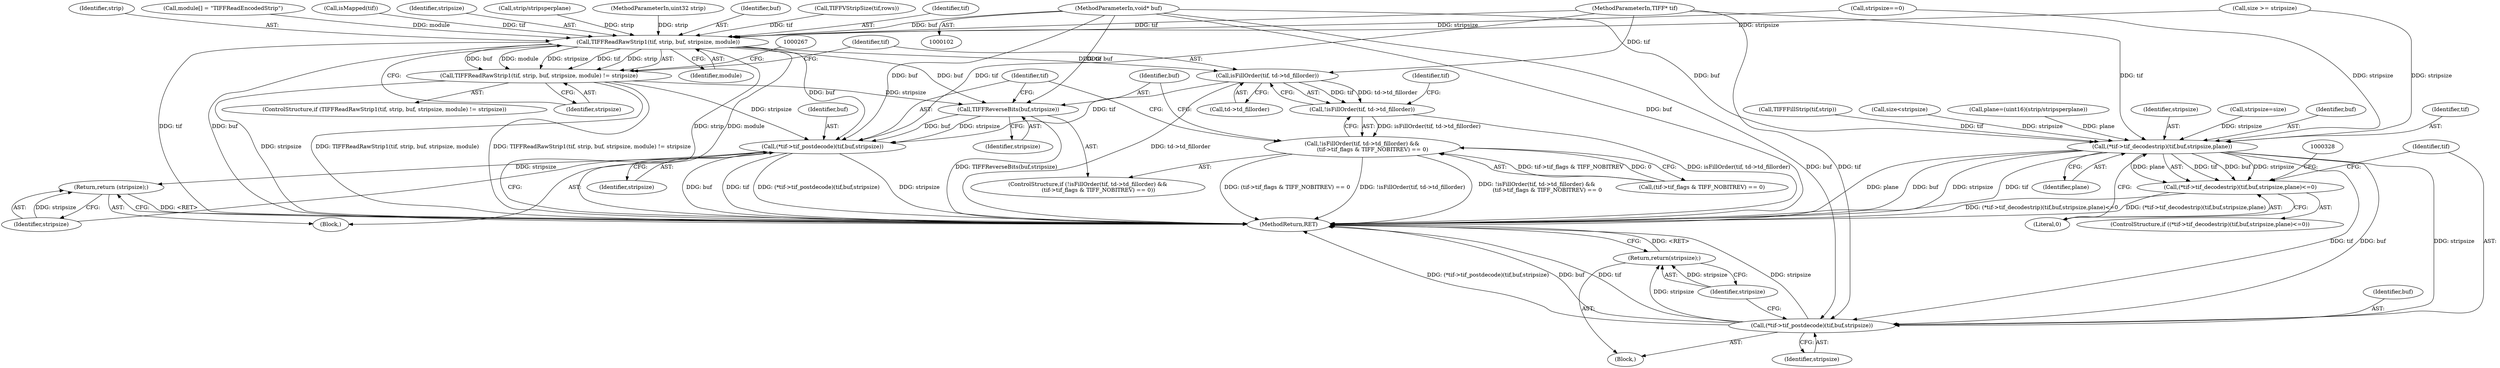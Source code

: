 digraph "0_libtiff_438274f938e046d33cb0e1230b41da32ffe223e1@pointer" {
"1000105" [label="(MethodParameterIn,void* buf)"];
"1000258" [label="(Call,TIFFReadRawStrip1(tif, strip, buf, stripsize, module))"];
"1000257" [label="(Call,TIFFReadRawStrip1(tif, strip, buf, stripsize, module) != stripsize)"];
"1000285" [label="(Call,TIFFReverseBits(buf,stripsize))"];
"1000288" [label="(Call,(*tif->tif_postdecode)(tif,buf,stripsize))"];
"1000292" [label="(Return,return (stripsize);)"];
"1000273" [label="(Call,isFillOrder(tif, td->td_fillorder))"];
"1000272" [label="(Call,!isFillOrder(tif, td->td_fillorder))"];
"1000271" [label="(Call,!isFillOrder(tif, td->td_fillorder) &&\n            (tif->tif_flags & TIFF_NOBITREV) == 0)"];
"1000320" [label="(Call,(*tif->tif_decodestrip)(tif,buf,stripsize,plane))"];
"1000319" [label="(Call,(*tif->tif_decodestrip)(tif,buf,stripsize,plane)<=0)"];
"1000331" [label="(Call,(*tif->tif_postdecode)(tif,buf,stripsize))"];
"1000335" [label="(Return,return(stripsize);)"];
"1000255" [label="(Block,)"];
"1000258" [label="(Call,TIFFReadRawStrip1(tif, strip, buf, stripsize, module))"];
"1000288" [label="(Call,(*tif->tif_postdecode)(tif,buf,stripsize))"];
"1000241" [label="(Call,size >= stripsize)"];
"1000336" [label="(Identifier,stripsize)"];
"1000289" [label="(Identifier,tif)"];
"1000275" [label="(Call,td->td_fillorder)"];
"1000321" [label="(Identifier,tif)"];
"1000285" [label="(Call,TIFFReverseBits(buf,stripsize))"];
"1000291" [label="(Identifier,stripsize)"];
"1000310" [label="(Call,TIFFFillStrip(tif,strip))"];
"1000218" [label="(Call,stripsize==0)"];
"1000324" [label="(Identifier,plane)"];
"1000320" [label="(Call,(*tif->tif_decodestrip)(tif,buf,stripsize,plane))"];
"1000264" [label="(Identifier,stripsize)"];
"1000286" [label="(Identifier,buf)"];
"1000333" [label="(Identifier,buf)"];
"1000257" [label="(Call,TIFFReadRawStrip1(tif, strip, buf, stripsize, module) != stripsize)"];
"1000337" [label="(MethodReturn,RET)"];
"1000261" [label="(Identifier,buf)"];
"1000292" [label="(Return,return (stripsize);)"];
"1000105" [label="(MethodParameterIn,void* buf)"];
"1000256" [label="(ControlStructure,if (TIFFReadRawStrip1(tif, strip, buf, stripsize, module) != stripsize))"];
"1000335" [label="(Return,return(stripsize);)"];
"1000272" [label="(Call,!isFillOrder(tif, td->td_fillorder))"];
"1000214" [label="(Call,TIFFVStripSize(tif,rows))"];
"1000281" [label="(Identifier,tif)"];
"1000259" [label="(Identifier,tif)"];
"1000302" [label="(Call,size<stripsize)"];
"1000318" [label="(ControlStructure,if ((*tif->tif_decodestrip)(tif,buf,stripsize,plane)<=0))"];
"1000189" [label="(Call,plane=(uint16)(strip/stripsperplane))"];
"1000107" [label="(Block,)"];
"1000103" [label="(MethodParameterIn,TIFF* tif)"];
"1000273" [label="(Call,isFillOrder(tif, td->td_fillorder))"];
"1000290" [label="(Identifier,buf)"];
"1000332" [label="(Identifier,tif)"];
"1000260" [label="(Identifier,strip)"];
"1000323" [label="(Identifier,stripsize)"];
"1000331" [label="(Call,(*tif->tif_postdecode)(tif,buf,stripsize))"];
"1000319" [label="(Call,(*tif->tif_decodestrip)(tif,buf,stripsize,plane)<=0)"];
"1000271" [label="(Call,!isFillOrder(tif, td->td_fillorder) &&\n            (tif->tif_flags & TIFF_NOBITREV) == 0)"];
"1000109" [label="(Call,module[] = \"TIFFReadEncodedStrip\")"];
"1000287" [label="(Identifier,stripsize)"];
"1000293" [label="(Identifier,stripsize)"];
"1000325" [label="(Literal,0)"];
"1000334" [label="(Identifier,stripsize)"];
"1000305" [label="(Call,stripsize=size)"];
"1000278" [label="(Call,(tif->tif_flags & TIFF_NOBITREV) == 0)"];
"1000246" [label="(Call,isMapped(tif))"];
"1000262" [label="(Identifier,stripsize)"];
"1000322" [label="(Identifier,buf)"];
"1000193" [label="(Call,strip/stripsperplane)"];
"1000270" [label="(ControlStructure,if (!isFillOrder(tif, td->td_fillorder) &&\n            (tif->tif_flags & TIFF_NOBITREV) == 0))"];
"1000104" [label="(MethodParameterIn,uint32 strip)"];
"1000274" [label="(Identifier,tif)"];
"1000263" [label="(Identifier,module)"];
"1000105" -> "1000102"  [label="AST: "];
"1000105" -> "1000337"  [label="DDG: buf"];
"1000105" -> "1000258"  [label="DDG: buf"];
"1000105" -> "1000285"  [label="DDG: buf"];
"1000105" -> "1000288"  [label="DDG: buf"];
"1000105" -> "1000320"  [label="DDG: buf"];
"1000105" -> "1000331"  [label="DDG: buf"];
"1000258" -> "1000257"  [label="AST: "];
"1000258" -> "1000263"  [label="CFG: "];
"1000259" -> "1000258"  [label="AST: "];
"1000260" -> "1000258"  [label="AST: "];
"1000261" -> "1000258"  [label="AST: "];
"1000262" -> "1000258"  [label="AST: "];
"1000263" -> "1000258"  [label="AST: "];
"1000264" -> "1000258"  [label="CFG: "];
"1000258" -> "1000337"  [label="DDG: tif"];
"1000258" -> "1000337"  [label="DDG: strip"];
"1000258" -> "1000337"  [label="DDG: module"];
"1000258" -> "1000337"  [label="DDG: buf"];
"1000258" -> "1000257"  [label="DDG: buf"];
"1000258" -> "1000257"  [label="DDG: module"];
"1000258" -> "1000257"  [label="DDG: stripsize"];
"1000258" -> "1000257"  [label="DDG: tif"];
"1000258" -> "1000257"  [label="DDG: strip"];
"1000214" -> "1000258"  [label="DDG: tif"];
"1000246" -> "1000258"  [label="DDG: tif"];
"1000103" -> "1000258"  [label="DDG: tif"];
"1000193" -> "1000258"  [label="DDG: strip"];
"1000104" -> "1000258"  [label="DDG: strip"];
"1000218" -> "1000258"  [label="DDG: stripsize"];
"1000241" -> "1000258"  [label="DDG: stripsize"];
"1000109" -> "1000258"  [label="DDG: module"];
"1000258" -> "1000273"  [label="DDG: tif"];
"1000258" -> "1000285"  [label="DDG: buf"];
"1000258" -> "1000288"  [label="DDG: buf"];
"1000257" -> "1000256"  [label="AST: "];
"1000257" -> "1000264"  [label="CFG: "];
"1000264" -> "1000257"  [label="AST: "];
"1000267" -> "1000257"  [label="CFG: "];
"1000274" -> "1000257"  [label="CFG: "];
"1000257" -> "1000337"  [label="DDG: stripsize"];
"1000257" -> "1000337"  [label="DDG: TIFFReadRawStrip1(tif, strip, buf, stripsize, module)"];
"1000257" -> "1000337"  [label="DDG: TIFFReadRawStrip1(tif, strip, buf, stripsize, module) != stripsize"];
"1000257" -> "1000285"  [label="DDG: stripsize"];
"1000257" -> "1000288"  [label="DDG: stripsize"];
"1000285" -> "1000270"  [label="AST: "];
"1000285" -> "1000287"  [label="CFG: "];
"1000286" -> "1000285"  [label="AST: "];
"1000287" -> "1000285"  [label="AST: "];
"1000289" -> "1000285"  [label="CFG: "];
"1000285" -> "1000337"  [label="DDG: TIFFReverseBits(buf,stripsize)"];
"1000285" -> "1000288"  [label="DDG: buf"];
"1000285" -> "1000288"  [label="DDG: stripsize"];
"1000288" -> "1000255"  [label="AST: "];
"1000288" -> "1000291"  [label="CFG: "];
"1000289" -> "1000288"  [label="AST: "];
"1000290" -> "1000288"  [label="AST: "];
"1000291" -> "1000288"  [label="AST: "];
"1000293" -> "1000288"  [label="CFG: "];
"1000288" -> "1000337"  [label="DDG: stripsize"];
"1000288" -> "1000337"  [label="DDG: buf"];
"1000288" -> "1000337"  [label="DDG: tif"];
"1000288" -> "1000337"  [label="DDG: (*tif->tif_postdecode)(tif,buf,stripsize)"];
"1000273" -> "1000288"  [label="DDG: tif"];
"1000103" -> "1000288"  [label="DDG: tif"];
"1000288" -> "1000292"  [label="DDG: stripsize"];
"1000292" -> "1000255"  [label="AST: "];
"1000292" -> "1000293"  [label="CFG: "];
"1000293" -> "1000292"  [label="AST: "];
"1000337" -> "1000292"  [label="CFG: "];
"1000292" -> "1000337"  [label="DDG: <RET>"];
"1000293" -> "1000292"  [label="DDG: stripsize"];
"1000273" -> "1000272"  [label="AST: "];
"1000273" -> "1000275"  [label="CFG: "];
"1000274" -> "1000273"  [label="AST: "];
"1000275" -> "1000273"  [label="AST: "];
"1000272" -> "1000273"  [label="CFG: "];
"1000273" -> "1000337"  [label="DDG: td->td_fillorder"];
"1000273" -> "1000272"  [label="DDG: tif"];
"1000273" -> "1000272"  [label="DDG: td->td_fillorder"];
"1000103" -> "1000273"  [label="DDG: tif"];
"1000272" -> "1000271"  [label="AST: "];
"1000281" -> "1000272"  [label="CFG: "];
"1000271" -> "1000272"  [label="CFG: "];
"1000272" -> "1000337"  [label="DDG: isFillOrder(tif, td->td_fillorder)"];
"1000272" -> "1000271"  [label="DDG: isFillOrder(tif, td->td_fillorder)"];
"1000271" -> "1000270"  [label="AST: "];
"1000271" -> "1000278"  [label="CFG: "];
"1000278" -> "1000271"  [label="AST: "];
"1000286" -> "1000271"  [label="CFG: "];
"1000289" -> "1000271"  [label="CFG: "];
"1000271" -> "1000337"  [label="DDG: (tif->tif_flags & TIFF_NOBITREV) == 0"];
"1000271" -> "1000337"  [label="DDG: !isFillOrder(tif, td->td_fillorder)"];
"1000271" -> "1000337"  [label="DDG: !isFillOrder(tif, td->td_fillorder) &&\n            (tif->tif_flags & TIFF_NOBITREV) == 0"];
"1000278" -> "1000271"  [label="DDG: tif->tif_flags & TIFF_NOBITREV"];
"1000278" -> "1000271"  [label="DDG: 0"];
"1000320" -> "1000319"  [label="AST: "];
"1000320" -> "1000324"  [label="CFG: "];
"1000321" -> "1000320"  [label="AST: "];
"1000322" -> "1000320"  [label="AST: "];
"1000323" -> "1000320"  [label="AST: "];
"1000324" -> "1000320"  [label="AST: "];
"1000325" -> "1000320"  [label="CFG: "];
"1000320" -> "1000337"  [label="DDG: plane"];
"1000320" -> "1000337"  [label="DDG: buf"];
"1000320" -> "1000337"  [label="DDG: stripsize"];
"1000320" -> "1000337"  [label="DDG: tif"];
"1000320" -> "1000319"  [label="DDG: tif"];
"1000320" -> "1000319"  [label="DDG: buf"];
"1000320" -> "1000319"  [label="DDG: stripsize"];
"1000320" -> "1000319"  [label="DDG: plane"];
"1000310" -> "1000320"  [label="DDG: tif"];
"1000103" -> "1000320"  [label="DDG: tif"];
"1000302" -> "1000320"  [label="DDG: stripsize"];
"1000218" -> "1000320"  [label="DDG: stripsize"];
"1000305" -> "1000320"  [label="DDG: stripsize"];
"1000241" -> "1000320"  [label="DDG: stripsize"];
"1000189" -> "1000320"  [label="DDG: plane"];
"1000320" -> "1000331"  [label="DDG: tif"];
"1000320" -> "1000331"  [label="DDG: buf"];
"1000320" -> "1000331"  [label="DDG: stripsize"];
"1000319" -> "1000318"  [label="AST: "];
"1000319" -> "1000325"  [label="CFG: "];
"1000325" -> "1000319"  [label="AST: "];
"1000328" -> "1000319"  [label="CFG: "];
"1000332" -> "1000319"  [label="CFG: "];
"1000319" -> "1000337"  [label="DDG: (*tif->tif_decodestrip)(tif,buf,stripsize,plane)<=0"];
"1000319" -> "1000337"  [label="DDG: (*tif->tif_decodestrip)(tif,buf,stripsize,plane)"];
"1000331" -> "1000107"  [label="AST: "];
"1000331" -> "1000334"  [label="CFG: "];
"1000332" -> "1000331"  [label="AST: "];
"1000333" -> "1000331"  [label="AST: "];
"1000334" -> "1000331"  [label="AST: "];
"1000336" -> "1000331"  [label="CFG: "];
"1000331" -> "1000337"  [label="DDG: stripsize"];
"1000331" -> "1000337"  [label="DDG: (*tif->tif_postdecode)(tif,buf,stripsize)"];
"1000331" -> "1000337"  [label="DDG: buf"];
"1000331" -> "1000337"  [label="DDG: tif"];
"1000103" -> "1000331"  [label="DDG: tif"];
"1000331" -> "1000335"  [label="DDG: stripsize"];
"1000335" -> "1000107"  [label="AST: "];
"1000335" -> "1000336"  [label="CFG: "];
"1000336" -> "1000335"  [label="AST: "];
"1000337" -> "1000335"  [label="CFG: "];
"1000335" -> "1000337"  [label="DDG: <RET>"];
"1000336" -> "1000335"  [label="DDG: stripsize"];
}
